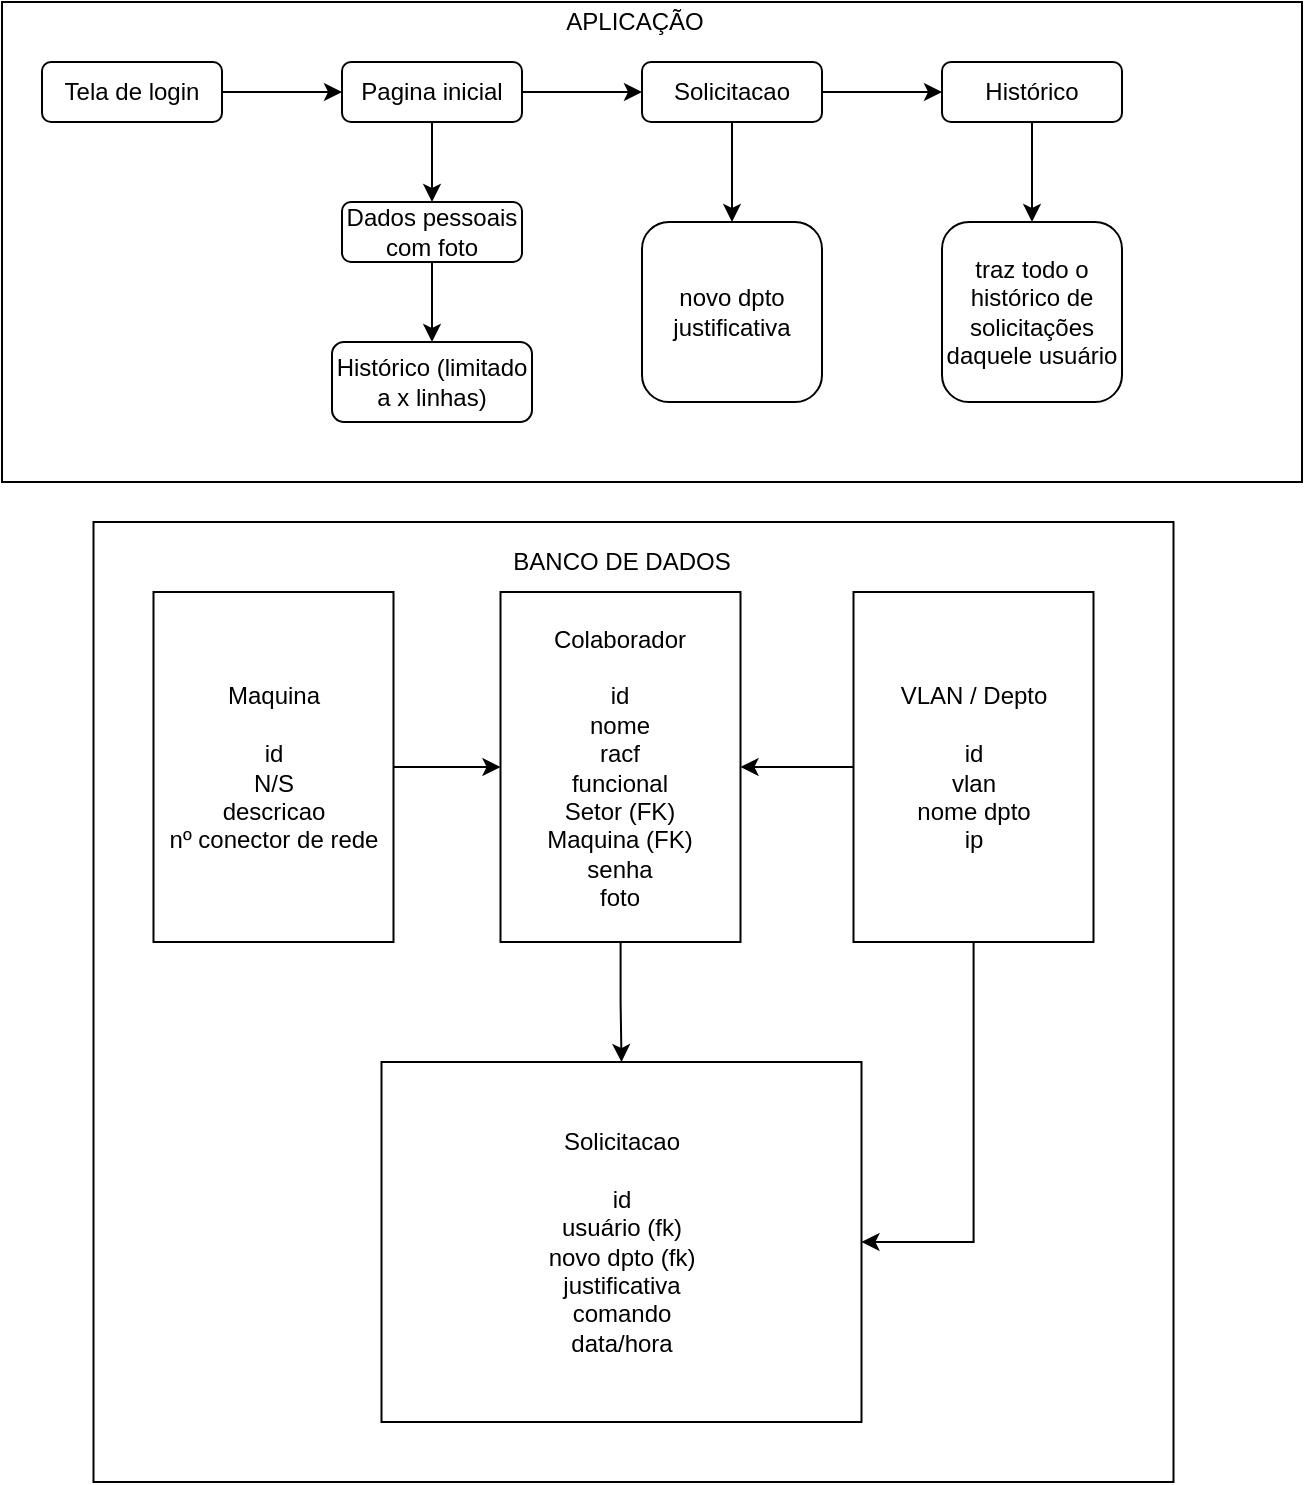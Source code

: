 <mxfile version="13.2.1" type="github"><diagram id="4Q5L6tdZtenRDhAQapQ5" name="Page-1"><mxGraphModel dx="868" dy="433" grid="1" gridSize="10" guides="1" tooltips="1" connect="1" arrows="1" fold="1" page="1" pageScale="1" pageWidth="827" pageHeight="1169" math="0" shadow="0"><root><mxCell id="0"/><mxCell id="1" parent="0"/><mxCell id="U4BYZrwlNzxju4-0Yffi-2" value="" style="rounded=0;whiteSpace=wrap;html=1;" vertex="1" parent="1"><mxGeometry x="140" y="70" width="650" height="240" as="geometry"/></mxCell><mxCell id="U4BYZrwlNzxju4-0Yffi-24" style="edgeStyle=orthogonalEdgeStyle;rounded=0;orthogonalLoop=1;jettySize=auto;html=1;" edge="1" parent="1" source="U4BYZrwlNzxju4-0Yffi-3" target="U4BYZrwlNzxju4-0Yffi-4"><mxGeometry relative="1" as="geometry"/></mxCell><mxCell id="U4BYZrwlNzxju4-0Yffi-3" value="Tela de login" style="rounded=1;whiteSpace=wrap;html=1;" vertex="1" parent="1"><mxGeometry x="160" y="100" width="90" height="30" as="geometry"/></mxCell><mxCell id="U4BYZrwlNzxju4-0Yffi-25" style="edgeStyle=orthogonalEdgeStyle;rounded=0;orthogonalLoop=1;jettySize=auto;html=1;entryX=0;entryY=0.5;entryDx=0;entryDy=0;" edge="1" parent="1" source="U4BYZrwlNzxju4-0Yffi-4" target="U4BYZrwlNzxju4-0Yffi-5"><mxGeometry relative="1" as="geometry"/></mxCell><mxCell id="U4BYZrwlNzxju4-0Yffi-4" value="Pagina inicial" style="rounded=1;whiteSpace=wrap;html=1;" vertex="1" parent="1"><mxGeometry x="310" y="100" width="90" height="30" as="geometry"/></mxCell><mxCell id="U4BYZrwlNzxju4-0Yffi-26" style="edgeStyle=orthogonalEdgeStyle;rounded=0;orthogonalLoop=1;jettySize=auto;html=1;entryX=0;entryY=0.5;entryDx=0;entryDy=0;" edge="1" parent="1" source="U4BYZrwlNzxju4-0Yffi-5" target="U4BYZrwlNzxju4-0Yffi-6"><mxGeometry relative="1" as="geometry"/></mxCell><mxCell id="U4BYZrwlNzxju4-0Yffi-5" value="Solicitacao" style="rounded=1;whiteSpace=wrap;html=1;" vertex="1" parent="1"><mxGeometry x="460" y="100" width="90" height="30" as="geometry"/></mxCell><mxCell id="U4BYZrwlNzxju4-0Yffi-6" value="Histórico" style="rounded=1;whiteSpace=wrap;html=1;" vertex="1" parent="1"><mxGeometry x="610" y="100" width="90" height="30" as="geometry"/></mxCell><mxCell id="U4BYZrwlNzxju4-0Yffi-7" value="Dados pessoais com foto" style="rounded=1;whiteSpace=wrap;html=1;" vertex="1" parent="1"><mxGeometry x="310" y="170" width="90" height="30" as="geometry"/></mxCell><mxCell id="U4BYZrwlNzxju4-0Yffi-9" value="Histórico (limitado a x linhas)" style="rounded=1;whiteSpace=wrap;html=1;" vertex="1" parent="1"><mxGeometry x="305" y="240" width="100" height="40" as="geometry"/></mxCell><mxCell id="U4BYZrwlNzxju4-0Yffi-11" value="novo dpto&lt;br&gt;justificativa" style="rounded=1;whiteSpace=wrap;html=1;" vertex="1" parent="1"><mxGeometry x="460" y="180" width="90" height="90" as="geometry"/></mxCell><mxCell id="U4BYZrwlNzxju4-0Yffi-12" value="" style="rounded=0;whiteSpace=wrap;html=1;" vertex="1" parent="1"><mxGeometry x="185.75" y="330" width="540" height="480" as="geometry"/></mxCell><mxCell id="U4BYZrwlNzxju4-0Yffi-17" style="edgeStyle=orthogonalEdgeStyle;rounded=0;orthogonalLoop=1;jettySize=auto;html=1;entryX=0;entryY=0.5;entryDx=0;entryDy=0;" edge="1" parent="1" source="U4BYZrwlNzxju4-0Yffi-13" target="U4BYZrwlNzxju4-0Yffi-14"><mxGeometry relative="1" as="geometry"/></mxCell><mxCell id="U4BYZrwlNzxju4-0Yffi-13" value="Maquina&lt;br&gt;&lt;br&gt;id&lt;br&gt;N/S&lt;br&gt;descricao&lt;br&gt;nº conector de rede" style="rounded=0;whiteSpace=wrap;html=1;" vertex="1" parent="1"><mxGeometry x="215.75" y="365" width="120" height="175" as="geometry"/></mxCell><mxCell id="U4BYZrwlNzxju4-0Yffi-20" style="edgeStyle=orthogonalEdgeStyle;rounded=0;orthogonalLoop=1;jettySize=auto;html=1;entryX=0.5;entryY=0;entryDx=0;entryDy=0;" edge="1" parent="1" source="U4BYZrwlNzxju4-0Yffi-14" target="U4BYZrwlNzxju4-0Yffi-19"><mxGeometry relative="1" as="geometry"/></mxCell><mxCell id="U4BYZrwlNzxju4-0Yffi-14" value="Colaborador&lt;br&gt;&lt;br&gt;id&lt;br&gt;nome&lt;br&gt;racf&lt;br&gt;funcional&lt;br&gt;Setor (FK)&lt;br&gt;Maquina (FK)&lt;br&gt;senha&lt;br&gt;foto" style="rounded=0;whiteSpace=wrap;html=1;" vertex="1" parent="1"><mxGeometry x="389.25" y="365" width="120" height="175" as="geometry"/></mxCell><mxCell id="U4BYZrwlNzxju4-0Yffi-18" style="edgeStyle=orthogonalEdgeStyle;rounded=0;orthogonalLoop=1;jettySize=auto;html=1;entryX=1;entryY=0.5;entryDx=0;entryDy=0;" edge="1" parent="1" source="U4BYZrwlNzxju4-0Yffi-15" target="U4BYZrwlNzxju4-0Yffi-14"><mxGeometry relative="1" as="geometry"/></mxCell><mxCell id="U4BYZrwlNzxju4-0Yffi-21" style="edgeStyle=orthogonalEdgeStyle;rounded=0;orthogonalLoop=1;jettySize=auto;html=1;entryX=1;entryY=0.5;entryDx=0;entryDy=0;" edge="1" parent="1" source="U4BYZrwlNzxju4-0Yffi-15" target="U4BYZrwlNzxju4-0Yffi-19"><mxGeometry relative="1" as="geometry"/></mxCell><mxCell id="U4BYZrwlNzxju4-0Yffi-15" value="VLAN / Depto&lt;br&gt;&lt;br&gt;id&lt;br&gt;vlan&lt;br&gt;nome dpto&lt;br&gt;ip" style="rounded=0;whiteSpace=wrap;html=1;" vertex="1" parent="1"><mxGeometry x="565.75" y="365" width="120" height="175" as="geometry"/></mxCell><mxCell id="U4BYZrwlNzxju4-0Yffi-19" value="Solicitacao&lt;br&gt;&lt;br&gt;id&lt;br&gt;usuário (fk)&lt;br&gt;novo dpto (fk)&lt;br&gt;justificativa&lt;br&gt;comando&lt;br&gt;data/hora" style="rounded=0;whiteSpace=wrap;html=1;" vertex="1" parent="1"><mxGeometry x="329.75" y="600" width="240" height="180" as="geometry"/></mxCell><mxCell id="U4BYZrwlNzxju4-0Yffi-22" value="BANCO DE DADOS" style="text;html=1;strokeColor=none;fillColor=none;align=center;verticalAlign=middle;whiteSpace=wrap;rounded=0;" vertex="1" parent="1"><mxGeometry x="374.75" y="340" width="150" height="20" as="geometry"/></mxCell><mxCell id="U4BYZrwlNzxju4-0Yffi-23" value="APLICAÇÃO" style="text;html=1;strokeColor=none;fillColor=none;align=center;verticalAlign=middle;whiteSpace=wrap;rounded=0;" vertex="1" parent="1"><mxGeometry x="422.5" y="70" width="66.5" height="20" as="geometry"/></mxCell><mxCell id="U4BYZrwlNzxju4-0Yffi-27" value="" style="endArrow=classic;html=1;exitX=0.5;exitY=1;exitDx=0;exitDy=0;" edge="1" parent="1" source="U4BYZrwlNzxju4-0Yffi-4" target="U4BYZrwlNzxju4-0Yffi-7"><mxGeometry width="50" height="50" relative="1" as="geometry"><mxPoint x="390" y="300" as="sourcePoint"/><mxPoint x="440" y="250" as="targetPoint"/></mxGeometry></mxCell><mxCell id="U4BYZrwlNzxju4-0Yffi-28" value="" style="endArrow=classic;html=1;exitX=0.5;exitY=1;exitDx=0;exitDy=0;entryX=0.5;entryY=0;entryDx=0;entryDy=0;" edge="1" parent="1" source="U4BYZrwlNzxju4-0Yffi-7" target="U4BYZrwlNzxju4-0Yffi-9"><mxGeometry width="50" height="50" relative="1" as="geometry"><mxPoint x="365" y="140" as="sourcePoint"/><mxPoint x="365" y="180" as="targetPoint"/></mxGeometry></mxCell><mxCell id="U4BYZrwlNzxju4-0Yffi-29" value="" style="endArrow=classic;html=1;exitX=0.5;exitY=1;exitDx=0;exitDy=0;" edge="1" parent="1" source="U4BYZrwlNzxju4-0Yffi-5" target="U4BYZrwlNzxju4-0Yffi-11"><mxGeometry width="50" height="50" relative="1" as="geometry"><mxPoint x="365" y="210" as="sourcePoint"/><mxPoint x="365" y="250" as="targetPoint"/></mxGeometry></mxCell><mxCell id="U4BYZrwlNzxju4-0Yffi-30" value="traz todo o histórico de solicitações daquele usuário" style="rounded=1;whiteSpace=wrap;html=1;" vertex="1" parent="1"><mxGeometry x="610" y="180" width="90" height="90" as="geometry"/></mxCell><mxCell id="U4BYZrwlNzxju4-0Yffi-31" value="" style="endArrow=classic;html=1;exitX=0.5;exitY=1;exitDx=0;exitDy=0;" edge="1" parent="1" source="U4BYZrwlNzxju4-0Yffi-6" target="U4BYZrwlNzxju4-0Yffi-30"><mxGeometry width="50" height="50" relative="1" as="geometry"><mxPoint x="515" y="140" as="sourcePoint"/><mxPoint x="515" y="190" as="targetPoint"/></mxGeometry></mxCell></root></mxGraphModel></diagram></mxfile>